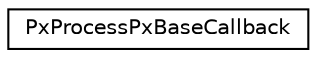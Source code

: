 digraph "Graphical Class Hierarchy"
{
  edge [fontname="Helvetica",fontsize="10",labelfontname="Helvetica",labelfontsize="10"];
  node [fontname="Helvetica",fontsize="10",shape=record];
  rankdir="LR";
  Node0 [label="PxProcessPxBaseCallback",height=0.2,width=0.4,color="black", fillcolor="white", style="filled",URL="$classPxProcessPxBaseCallback.html",tooltip="Callback class used to process PxBase objects. "];
}
